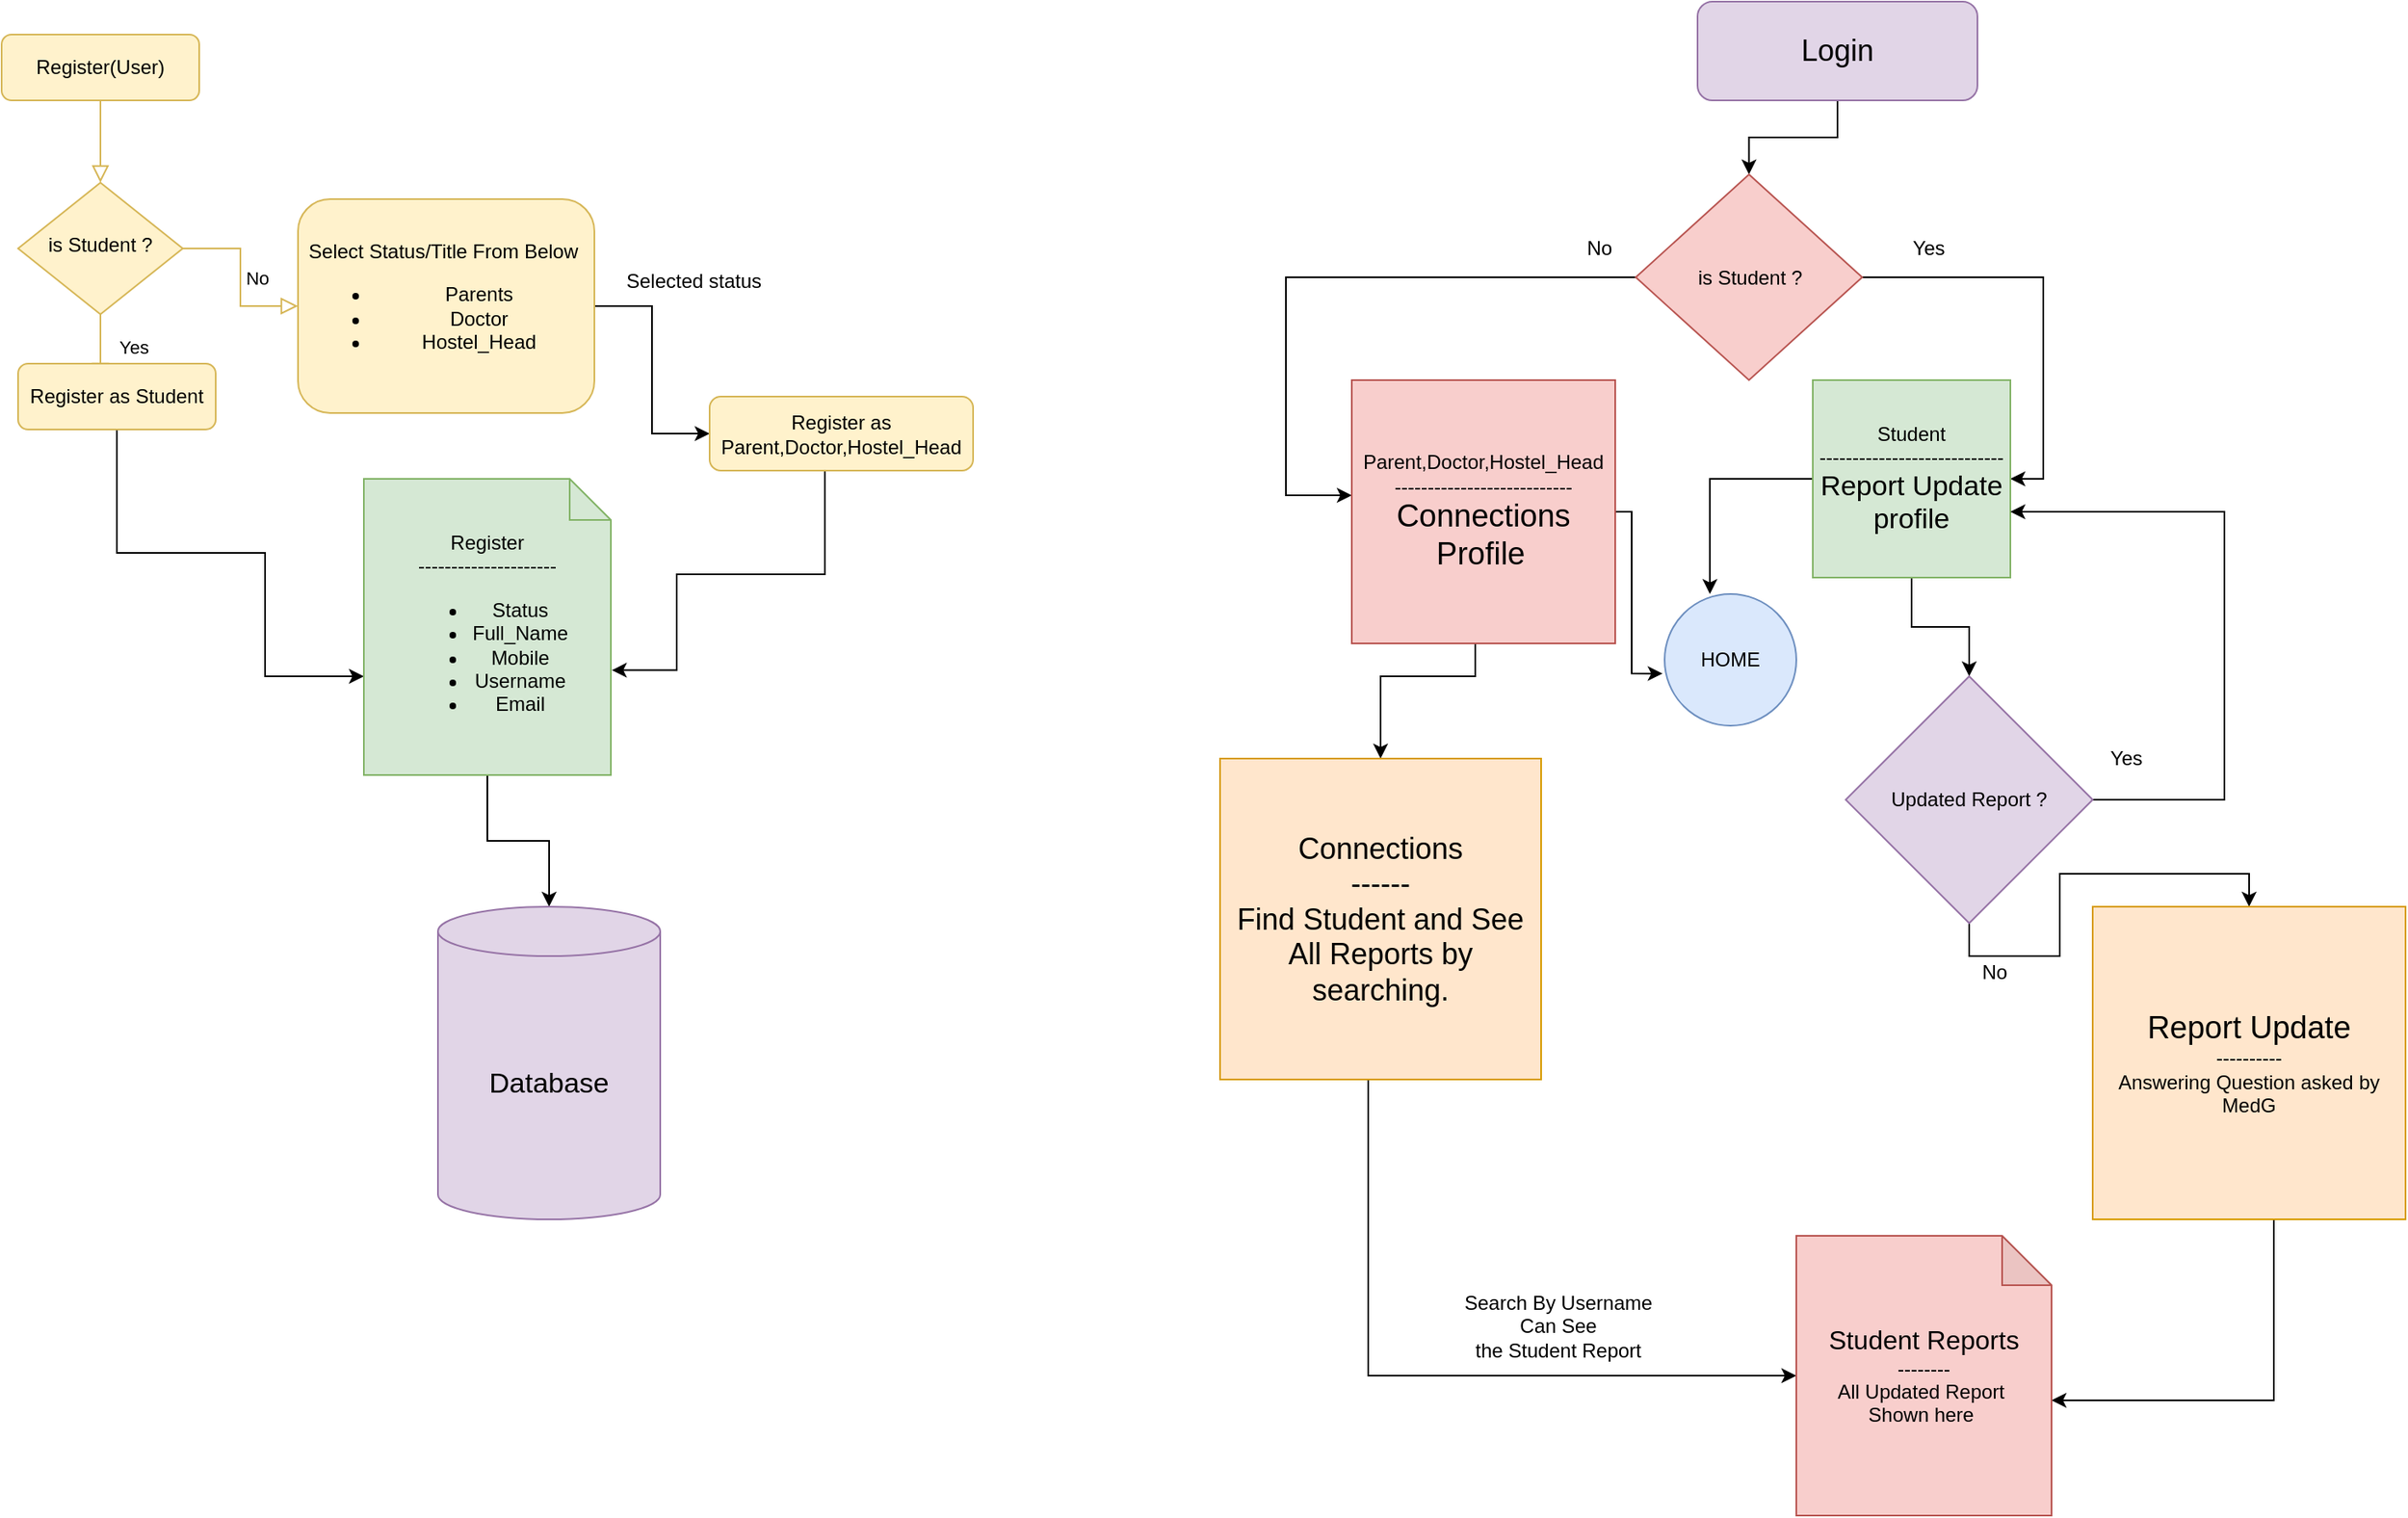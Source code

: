 <mxfile version="14.1.7" type="device"><diagram id="C5RBs43oDa-KdzZeNtuy" name="Page-1"><mxGraphModel dx="1955" dy="1075" grid="1" gridSize="10" guides="1" tooltips="1" connect="1" arrows="1" fold="1" page="1" pageScale="1" pageWidth="827" pageHeight="1169" math="0" shadow="0"><root><mxCell id="WIyWlLk6GJQsqaUBKTNV-0"/><mxCell id="WIyWlLk6GJQsqaUBKTNV-1" parent="WIyWlLk6GJQsqaUBKTNV-0"/><mxCell id="WIyWlLk6GJQsqaUBKTNV-2" value="" style="rounded=0;html=1;jettySize=auto;orthogonalLoop=1;fontSize=11;endArrow=block;endFill=0;endSize=8;strokeWidth=1;shadow=0;labelBackgroundColor=none;edgeStyle=orthogonalEdgeStyle;fillColor=#fff2cc;strokeColor=#d6b656;" parent="WIyWlLk6GJQsqaUBKTNV-1" source="WIyWlLk6GJQsqaUBKTNV-3" target="WIyWlLk6GJQsqaUBKTNV-6" edge="1"><mxGeometry relative="1" as="geometry"/></mxCell><mxCell id="WIyWlLk6GJQsqaUBKTNV-3" value="Register(User)" style="rounded=1;whiteSpace=wrap;html=1;fontSize=12;glass=0;strokeWidth=1;shadow=0;fillColor=#fff2cc;strokeColor=#d6b656;" parent="WIyWlLk6GJQsqaUBKTNV-1" vertex="1"><mxGeometry x="160" y="80" width="120" height="40" as="geometry"/></mxCell><mxCell id="WIyWlLk6GJQsqaUBKTNV-4" value="Yes" style="rounded=0;html=1;jettySize=auto;orthogonalLoop=1;fontSize=11;endArrow=block;endFill=0;endSize=8;strokeWidth=1;shadow=0;labelBackgroundColor=none;edgeStyle=orthogonalEdgeStyle;fillColor=#fff2cc;strokeColor=#d6b656;" parent="WIyWlLk6GJQsqaUBKTNV-1" source="WIyWlLk6GJQsqaUBKTNV-6" edge="1"><mxGeometry y="20" relative="1" as="geometry"><mxPoint as="offset"/><mxPoint x="220" y="290" as="targetPoint"/></mxGeometry></mxCell><mxCell id="WIyWlLk6GJQsqaUBKTNV-5" value="No" style="edgeStyle=orthogonalEdgeStyle;rounded=0;html=1;jettySize=auto;orthogonalLoop=1;fontSize=11;endArrow=block;endFill=0;endSize=8;strokeWidth=1;shadow=0;labelBackgroundColor=none;fillColor=#fff2cc;strokeColor=#d6b656;" parent="WIyWlLk6GJQsqaUBKTNV-1" source="WIyWlLk6GJQsqaUBKTNV-6" target="WIyWlLk6GJQsqaUBKTNV-7" edge="1"><mxGeometry y="10" relative="1" as="geometry"><mxPoint as="offset"/></mxGeometry></mxCell><mxCell id="WIyWlLk6GJQsqaUBKTNV-6" value="is Student ?" style="rhombus;whiteSpace=wrap;html=1;shadow=0;fontFamily=Helvetica;fontSize=12;align=center;strokeWidth=1;spacing=6;spacingTop=-4;fillColor=#fff2cc;strokeColor=#d6b656;" parent="WIyWlLk6GJQsqaUBKTNV-1" vertex="1"><mxGeometry x="170" y="170" width="100" height="80" as="geometry"/></mxCell><mxCell id="4hHYfjmZWMPr15nTOWDV-1" value="" style="edgeStyle=orthogonalEdgeStyle;rounded=0;orthogonalLoop=1;jettySize=auto;html=1;" parent="WIyWlLk6GJQsqaUBKTNV-1" source="WIyWlLk6GJQsqaUBKTNV-7" target="4hHYfjmZWMPr15nTOWDV-0" edge="1"><mxGeometry relative="1" as="geometry"/></mxCell><mxCell id="WIyWlLk6GJQsqaUBKTNV-7" value="Select Status/Title From Below&amp;nbsp;&lt;br&gt;&lt;ul&gt;&lt;li&gt;Parents&lt;/li&gt;&lt;li&gt;Doctor&lt;/li&gt;&lt;li&gt;Hostel_Head&lt;/li&gt;&lt;/ul&gt;" style="rounded=1;whiteSpace=wrap;html=1;fontSize=12;glass=0;strokeWidth=1;shadow=0;fillColor=#fff2cc;strokeColor=#d6b656;" parent="WIyWlLk6GJQsqaUBKTNV-1" vertex="1"><mxGeometry x="340" y="180" width="180" height="130" as="geometry"/></mxCell><mxCell id="4hHYfjmZWMPr15nTOWDV-9" style="edgeStyle=orthogonalEdgeStyle;rounded=0;orthogonalLoop=1;jettySize=auto;html=1;" parent="WIyWlLk6GJQsqaUBKTNV-1" source="WIyWlLk6GJQsqaUBKTNV-12" edge="1"><mxGeometry relative="1" as="geometry"><mxPoint x="380" y="470" as="targetPoint"/><Array as="points"><mxPoint x="230" y="395"/><mxPoint x="320" y="395"/><mxPoint x="320" y="470"/></Array></mxGeometry></mxCell><mxCell id="WIyWlLk6GJQsqaUBKTNV-12" value="Register as Student" style="rounded=1;whiteSpace=wrap;html=1;fontSize=12;glass=0;strokeWidth=1;shadow=0;fillColor=#fff2cc;strokeColor=#d6b656;" parent="WIyWlLk6GJQsqaUBKTNV-1" vertex="1"><mxGeometry x="170" y="280" width="120" height="40" as="geometry"/></mxCell><mxCell id="4hHYfjmZWMPr15nTOWDV-8" style="edgeStyle=orthogonalEdgeStyle;rounded=0;orthogonalLoop=1;jettySize=auto;html=1;entryX=1.004;entryY=0.646;entryDx=0;entryDy=0;entryPerimeter=0;" parent="WIyWlLk6GJQsqaUBKTNV-1" source="4hHYfjmZWMPr15nTOWDV-0" target="4hHYfjmZWMPr15nTOWDV-7" edge="1"><mxGeometry relative="1" as="geometry"><mxPoint x="610" y="470" as="targetPoint"/><Array as="points"><mxPoint x="660" y="408"/><mxPoint x="570" y="408"/><mxPoint x="570" y="466"/></Array></mxGeometry></mxCell><mxCell id="4hHYfjmZWMPr15nTOWDV-0" value="Register as Parent,Doctor,Hostel_Head" style="whiteSpace=wrap;html=1;rounded=1;shadow=0;strokeColor=#d6b656;strokeWidth=1;fillColor=#fff2cc;glass=0;" parent="WIyWlLk6GJQsqaUBKTNV-1" vertex="1"><mxGeometry x="590" y="300" width="160" height="45" as="geometry"/></mxCell><mxCell id="4hHYfjmZWMPr15nTOWDV-2" value="Selected status" style="text;html=1;align=center;verticalAlign=middle;resizable=0;points=[];autosize=1;" parent="WIyWlLk6GJQsqaUBKTNV-1" vertex="1"><mxGeometry x="530" y="220" width="100" height="20" as="geometry"/></mxCell><mxCell id="ACUh8825RmgZoG7Vpbio-1" style="edgeStyle=orthogonalEdgeStyle;rounded=0;orthogonalLoop=1;jettySize=auto;html=1;" edge="1" parent="WIyWlLk6GJQsqaUBKTNV-1" source="4hHYfjmZWMPr15nTOWDV-7" target="ACUh8825RmgZoG7Vpbio-2"><mxGeometry relative="1" as="geometry"><mxPoint x="455" y="620" as="targetPoint"/></mxGeometry></mxCell><mxCell id="4hHYfjmZWMPr15nTOWDV-7" value="Register&lt;br&gt;---------------------&lt;br&gt;&lt;ul&gt;&lt;li&gt;Status&lt;/li&gt;&lt;li&gt;Full_Name&lt;/li&gt;&lt;li&gt;Mobile&lt;/li&gt;&lt;li&gt;Username&lt;/li&gt;&lt;li&gt;Email&lt;/li&gt;&lt;/ul&gt;" style="shape=note2;boundedLbl=1;whiteSpace=wrap;html=1;size=25;verticalAlign=top;align=center;fillColor=#d5e8d4;strokeColor=#82b366;" parent="WIyWlLk6GJQsqaUBKTNV-1" vertex="1"><mxGeometry x="380" y="350" width="150" height="180" as="geometry"/></mxCell><mxCell id="4hHYfjmZWMPr15nTOWDV-11" style="edgeStyle=orthogonalEdgeStyle;rounded=0;orthogonalLoop=1;jettySize=auto;html=1;exitX=0.5;exitY=1;exitDx=0;exitDy=0;" parent="WIyWlLk6GJQsqaUBKTNV-1" source="4hHYfjmZWMPr15nTOWDV-10" target="4hHYfjmZWMPr15nTOWDV-12" edge="1"><mxGeometry relative="1" as="geometry"><mxPoint x="1275" y="180" as="targetPoint"/></mxGeometry></mxCell><mxCell id="4hHYfjmZWMPr15nTOWDV-10" value="&lt;font style=&quot;font-size: 18px&quot;&gt;Login&lt;/font&gt;" style="rounded=1;whiteSpace=wrap;html=1;fillColor=#e1d5e7;strokeColor=#9673a6;" parent="WIyWlLk6GJQsqaUBKTNV-1" vertex="1"><mxGeometry x="1190" y="60" width="170" height="60" as="geometry"/></mxCell><mxCell id="4hHYfjmZWMPr15nTOWDV-13" style="edgeStyle=orthogonalEdgeStyle;rounded=0;orthogonalLoop=1;jettySize=auto;html=1;entryX=0.5;entryY=0;entryDx=0;entryDy=0;" parent="WIyWlLk6GJQsqaUBKTNV-1" source="4hHYfjmZWMPr15nTOWDV-12" target="4hHYfjmZWMPr15nTOWDV-18" edge="1"><mxGeometry relative="1" as="geometry"><mxPoint x="1400" y="310" as="targetPoint"/><Array as="points"><mxPoint x="1400" y="228"/></Array></mxGeometry></mxCell><mxCell id="4hHYfjmZWMPr15nTOWDV-20" style="edgeStyle=orthogonalEdgeStyle;rounded=0;orthogonalLoop=1;jettySize=auto;html=1;" parent="WIyWlLk6GJQsqaUBKTNV-1" source="4hHYfjmZWMPr15nTOWDV-12" edge="1"><mxGeometry relative="1" as="geometry"><mxPoint x="980" y="360" as="targetPoint"/><Array as="points"><mxPoint x="940" y="228"/><mxPoint x="940" y="360"/></Array></mxGeometry></mxCell><mxCell id="4hHYfjmZWMPr15nTOWDV-12" value="is Student ?" style="rhombus;whiteSpace=wrap;html=1;fillColor=#f8cecc;strokeColor=#b85450;" parent="WIyWlLk6GJQsqaUBKTNV-1" vertex="1"><mxGeometry x="1152.5" y="165" width="137.5" height="125" as="geometry"/></mxCell><mxCell id="4hHYfjmZWMPr15nTOWDV-14" value="Yes" style="text;html=1;align=center;verticalAlign=middle;resizable=0;points=[];autosize=1;" parent="WIyWlLk6GJQsqaUBKTNV-1" vertex="1"><mxGeometry x="1315" y="200" width="30" height="20" as="geometry"/></mxCell><mxCell id="4hHYfjmZWMPr15nTOWDV-16" value="No" style="text;html=1;align=center;verticalAlign=middle;resizable=0;points=[];autosize=1;" parent="WIyWlLk6GJQsqaUBKTNV-1" vertex="1"><mxGeometry x="1115" y="200" width="30" height="20" as="geometry"/></mxCell><mxCell id="4hHYfjmZWMPr15nTOWDV-23" style="edgeStyle=orthogonalEdgeStyle;rounded=0;orthogonalLoop=1;jettySize=auto;html=1;entryX=-0.015;entryY=0.604;entryDx=0;entryDy=0;entryPerimeter=0;" parent="WIyWlLk6GJQsqaUBKTNV-1" source="4hHYfjmZWMPr15nTOWDV-17" target="4hHYfjmZWMPr15nTOWDV-21" edge="1"><mxGeometry relative="1" as="geometry"><Array as="points"><mxPoint x="1150" y="370"/><mxPoint x="1150" y="468"/></Array></mxGeometry></mxCell><mxCell id="4hHYfjmZWMPr15nTOWDV-32" style="edgeStyle=orthogonalEdgeStyle;rounded=0;orthogonalLoop=1;jettySize=auto;html=1;entryX=0.5;entryY=0;entryDx=0;entryDy=0;" parent="WIyWlLk6GJQsqaUBKTNV-1" source="4hHYfjmZWMPr15nTOWDV-17" target="4hHYfjmZWMPr15nTOWDV-33" edge="1"><mxGeometry relative="1" as="geometry"><mxPoint x="950" y="540" as="targetPoint"/><Array as="points"><mxPoint x="1055" y="470"/><mxPoint x="997" y="470"/></Array></mxGeometry></mxCell><mxCell id="4hHYfjmZWMPr15nTOWDV-17" value="Parent,Doctor,Hostel_Head&lt;br&gt;---------------------------&lt;br&gt;&lt;font style=&quot;font-size: 19px&quot;&gt;Connections&lt;br&gt;Profile&lt;/font&gt;&amp;nbsp;" style="whiteSpace=wrap;html=1;aspect=fixed;fillColor=#f8cecc;strokeColor=#b85450;" parent="WIyWlLk6GJQsqaUBKTNV-1" vertex="1"><mxGeometry x="980" y="290" width="160" height="160" as="geometry"/></mxCell><mxCell id="4hHYfjmZWMPr15nTOWDV-22" style="edgeStyle=orthogonalEdgeStyle;rounded=0;orthogonalLoop=1;jettySize=auto;html=1;entryX=0.344;entryY=0;entryDx=0;entryDy=0;entryPerimeter=0;" parent="WIyWlLk6GJQsqaUBKTNV-1" source="4hHYfjmZWMPr15nTOWDV-18" target="4hHYfjmZWMPr15nTOWDV-21" edge="1"><mxGeometry relative="1" as="geometry"/></mxCell><mxCell id="4hHYfjmZWMPr15nTOWDV-25" style="edgeStyle=orthogonalEdgeStyle;rounded=0;orthogonalLoop=1;jettySize=auto;html=1;" parent="WIyWlLk6GJQsqaUBKTNV-1" source="4hHYfjmZWMPr15nTOWDV-18" target="4hHYfjmZWMPr15nTOWDV-26" edge="1"><mxGeometry relative="1" as="geometry"><mxPoint x="1320" y="530" as="targetPoint"/></mxGeometry></mxCell><mxCell id="4hHYfjmZWMPr15nTOWDV-18" value="Student&lt;br&gt;----------------------------&lt;br&gt;&lt;font style=&quot;font-size: 17px&quot;&gt;Report Update&lt;br&gt;profile&lt;/font&gt;" style="whiteSpace=wrap;html=1;aspect=fixed;direction=south;fillColor=#d5e8d4;strokeColor=#82b366;" parent="WIyWlLk6GJQsqaUBKTNV-1" vertex="1"><mxGeometry x="1260" y="290" width="120" height="120" as="geometry"/></mxCell><mxCell id="4hHYfjmZWMPr15nTOWDV-21" value="HOME" style="ellipse;whiteSpace=wrap;html=1;aspect=fixed;fillColor=#dae8fc;strokeColor=#6c8ebf;" parent="WIyWlLk6GJQsqaUBKTNV-1" vertex="1"><mxGeometry x="1170" y="420" width="80" height="80" as="geometry"/></mxCell><mxCell id="4hHYfjmZWMPr15nTOWDV-27" style="edgeStyle=orthogonalEdgeStyle;rounded=0;orthogonalLoop=1;jettySize=auto;html=1;" parent="WIyWlLk6GJQsqaUBKTNV-1" source="4hHYfjmZWMPr15nTOWDV-26" target="4hHYfjmZWMPr15nTOWDV-18" edge="1"><mxGeometry relative="1" as="geometry"><mxPoint x="1490" y="370" as="targetPoint"/><Array as="points"><mxPoint x="1510" y="545"/><mxPoint x="1510" y="370"/></Array></mxGeometry></mxCell><mxCell id="4hHYfjmZWMPr15nTOWDV-29" style="edgeStyle=orthogonalEdgeStyle;rounded=0;orthogonalLoop=1;jettySize=auto;html=1;entryX=0.5;entryY=0;entryDx=0;entryDy=0;" parent="WIyWlLk6GJQsqaUBKTNV-1" source="4hHYfjmZWMPr15nTOWDV-26" target="4hHYfjmZWMPr15nTOWDV-31" edge="1"><mxGeometry relative="1" as="geometry"><mxPoint x="1355" y="680" as="targetPoint"/><Array as="points"><mxPoint x="1355" y="640"/><mxPoint x="1410" y="640"/><mxPoint x="1410" y="590"/><mxPoint x="1525" y="590"/></Array></mxGeometry></mxCell><mxCell id="4hHYfjmZWMPr15nTOWDV-26" value="Updated Report ?" style="rhombus;whiteSpace=wrap;html=1;fillColor=#e1d5e7;strokeColor=#9673a6;" parent="WIyWlLk6GJQsqaUBKTNV-1" vertex="1"><mxGeometry x="1280" y="470" width="150" height="150" as="geometry"/></mxCell><mxCell id="4hHYfjmZWMPr15nTOWDV-28" value="Yes" style="text;html=1;align=center;verticalAlign=middle;resizable=0;points=[];autosize=1;" parent="WIyWlLk6GJQsqaUBKTNV-1" vertex="1"><mxGeometry x="1435" y="510" width="30" height="20" as="geometry"/></mxCell><mxCell id="4hHYfjmZWMPr15nTOWDV-30" value="No" style="text;html=1;align=center;verticalAlign=middle;resizable=0;points=[];autosize=1;" parent="WIyWlLk6GJQsqaUBKTNV-1" vertex="1"><mxGeometry x="1355" y="640" width="30" height="20" as="geometry"/></mxCell><mxCell id="4hHYfjmZWMPr15nTOWDV-34" style="edgeStyle=orthogonalEdgeStyle;rounded=0;orthogonalLoop=1;jettySize=auto;html=1;entryX=0;entryY=0;entryDx=155;entryDy=100;entryPerimeter=0;" parent="WIyWlLk6GJQsqaUBKTNV-1" source="4hHYfjmZWMPr15nTOWDV-31" target="4hHYfjmZWMPr15nTOWDV-35" edge="1"><mxGeometry relative="1" as="geometry"><mxPoint x="1440" y="950" as="targetPoint"/><Array as="points"><mxPoint x="1540" y="910"/></Array></mxGeometry></mxCell><mxCell id="4hHYfjmZWMPr15nTOWDV-31" value="&lt;font style=&quot;font-size: 19px&quot;&gt;Report Update&lt;/font&gt;&lt;br&gt;----------&lt;br&gt;Answering Question asked by MedG" style="whiteSpace=wrap;html=1;aspect=fixed;fillColor=#ffe6cc;strokeColor=#d79b00;" parent="WIyWlLk6GJQsqaUBKTNV-1" vertex="1"><mxGeometry x="1430" y="610" width="190" height="190" as="geometry"/></mxCell><mxCell id="4hHYfjmZWMPr15nTOWDV-36" style="edgeStyle=orthogonalEdgeStyle;rounded=0;orthogonalLoop=1;jettySize=auto;html=1;entryX=0;entryY=0.5;entryDx=0;entryDy=0;entryPerimeter=0;" parent="WIyWlLk6GJQsqaUBKTNV-1" source="4hHYfjmZWMPr15nTOWDV-33" target="4hHYfjmZWMPr15nTOWDV-35" edge="1"><mxGeometry relative="1" as="geometry"><mxPoint x="1080" y="980" as="targetPoint"/><Array as="points"><mxPoint x="990" y="895"/></Array></mxGeometry></mxCell><mxCell id="4hHYfjmZWMPr15nTOWDV-33" value="&lt;font style=&quot;font-size: 18px&quot;&gt;Connections&lt;br&gt;------&lt;br&gt;Find Student and See All Reports by searching.&lt;br&gt;&lt;/font&gt;" style="whiteSpace=wrap;html=1;aspect=fixed;fillColor=#ffe6cc;strokeColor=#d79b00;" parent="WIyWlLk6GJQsqaUBKTNV-1" vertex="1"><mxGeometry x="900" y="520" width="195" height="195" as="geometry"/></mxCell><mxCell id="4hHYfjmZWMPr15nTOWDV-35" value="&lt;font style=&quot;font-size: 16px&quot;&gt;Student Reports&lt;/font&gt;&lt;br&gt;--------&lt;br&gt;All Updated Report&amp;nbsp;&lt;br&gt;Shown here&amp;nbsp;" style="shape=note;whiteSpace=wrap;html=1;backgroundOutline=1;darkOpacity=0.05;fillColor=#f8cecc;strokeColor=#b85450;" parent="WIyWlLk6GJQsqaUBKTNV-1" vertex="1"><mxGeometry x="1250" y="810" width="155" height="170" as="geometry"/></mxCell><mxCell id="4hHYfjmZWMPr15nTOWDV-37" value="Search By Username &lt;br&gt;Can See &lt;br&gt;the Student Report" style="text;html=1;align=center;verticalAlign=middle;resizable=0;points=[];autosize=1;" parent="WIyWlLk6GJQsqaUBKTNV-1" vertex="1"><mxGeometry x="1040" y="840" width="130" height="50" as="geometry"/></mxCell><mxCell id="ACUh8825RmgZoG7Vpbio-2" value="&lt;font style=&quot;font-size: 17px&quot;&gt;Database&lt;/font&gt;" style="shape=cylinder3;whiteSpace=wrap;html=1;boundedLbl=1;backgroundOutline=1;size=15;fillColor=#e1d5e7;strokeColor=#9673a6;" vertex="1" parent="WIyWlLk6GJQsqaUBKTNV-1"><mxGeometry x="425" y="610" width="135" height="190" as="geometry"/></mxCell></root></mxGraphModel></diagram></mxfile>